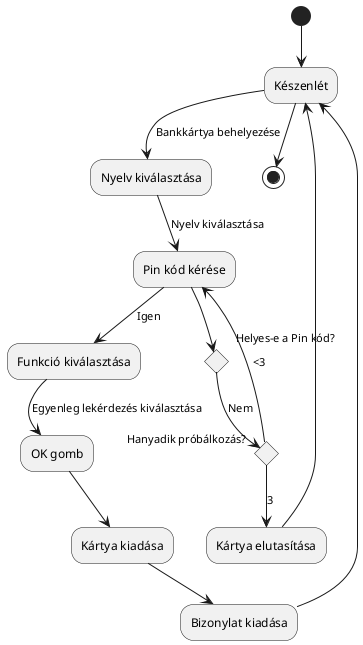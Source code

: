 @startuml
(*) --> "Készenlét" as A1
A1 -->[Bankkártya behelyezése] "Nyelv kiválasztása" as A2
A2 -->[Nyelv kiválasztása] "Pin kód kérése" as A3
A3 --> if "Helyes-e a Pin kód?" then
    -->[Nem] if "Hanyadik próbálkozás?" then
        -->[3] "Kártya elutasítása" as A4
        A4 --> A1
        else
        -->[<3] A3
        endif
    -->[Igen] "Funkció kiválasztása" as A5
    A5 -->[Egyenleg lekérdezés kiválasztása] "OK gomb" as A6
    A6 --> "Kártya kiadása" as A7
    A7 --> "Bizonylat kiadása" as A8
    A8 --> A1

A1 -->(*)
@enduml